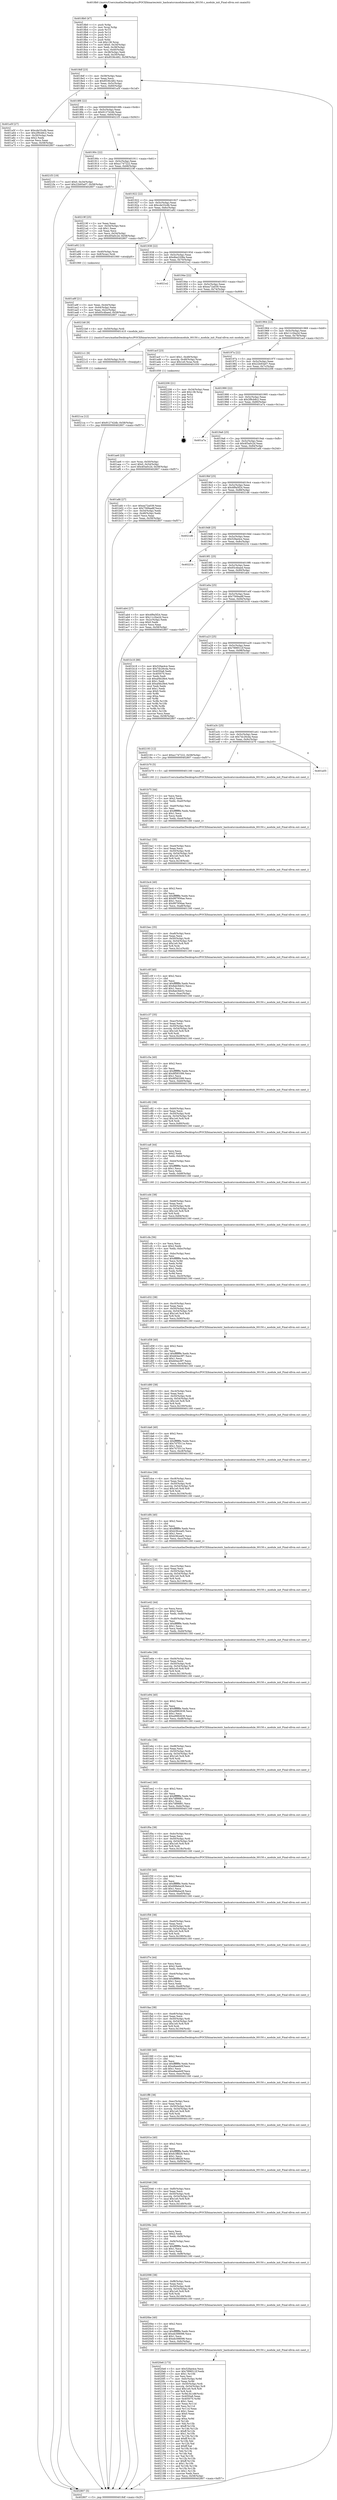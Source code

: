 digraph "0x4018b0" {
  label = "0x4018b0 (/mnt/c/Users/mathe/Desktop/tcc/POCII/binaries/extr_hashcatsrcmodulesmodule_00150.c_module_init_Final-ollvm.out::main(0))"
  labelloc = "t"
  node[shape=record]

  Entry [label="",width=0.3,height=0.3,shape=circle,fillcolor=black,style=filled]
  "0x4018df" [label="{
     0x4018df [23]\l
     | [instrs]\l
     &nbsp;&nbsp;0x4018df \<+3\>: mov -0x58(%rbp),%eax\l
     &nbsp;&nbsp;0x4018e2 \<+2\>: mov %eax,%ecx\l
     &nbsp;&nbsp;0x4018e4 \<+6\>: sub $0x8536c482,%ecx\l
     &nbsp;&nbsp;0x4018ea \<+3\>: mov %eax,-0x5c(%rbp)\l
     &nbsp;&nbsp;0x4018ed \<+3\>: mov %ecx,-0x60(%rbp)\l
     &nbsp;&nbsp;0x4018f0 \<+6\>: je 0000000000401a5f \<main+0x1af\>\l
  }"]
  "0x401a5f" [label="{
     0x401a5f [27]\l
     | [instrs]\l
     &nbsp;&nbsp;0x401a5f \<+5\>: mov $0xcde33cdb,%eax\l
     &nbsp;&nbsp;0x401a64 \<+5\>: mov $0x2f9cb8c2,%ecx\l
     &nbsp;&nbsp;0x401a69 \<+3\>: mov -0x30(%rbp),%edx\l
     &nbsp;&nbsp;0x401a6c \<+3\>: cmp $0x2,%edx\l
     &nbsp;&nbsp;0x401a6f \<+3\>: cmovne %ecx,%eax\l
     &nbsp;&nbsp;0x401a72 \<+3\>: mov %eax,-0x58(%rbp)\l
     &nbsp;&nbsp;0x401a75 \<+5\>: jmp 0000000000402807 \<main+0xf57\>\l
  }"]
  "0x4018f6" [label="{
     0x4018f6 [22]\l
     | [instrs]\l
     &nbsp;&nbsp;0x4018f6 \<+5\>: jmp 00000000004018fb \<main+0x4b\>\l
     &nbsp;&nbsp;0x4018fb \<+3\>: mov -0x5c(%rbp),%eax\l
     &nbsp;&nbsp;0x4018fe \<+5\>: sub $0x912742db,%eax\l
     &nbsp;&nbsp;0x401903 \<+3\>: mov %eax,-0x64(%rbp)\l
     &nbsp;&nbsp;0x401906 \<+6\>: je 00000000004021f3 \<main+0x943\>\l
  }"]
  "0x402807" [label="{
     0x402807 [5]\l
     | [instrs]\l
     &nbsp;&nbsp;0x402807 \<+5\>: jmp 00000000004018df \<main+0x2f\>\l
  }"]
  "0x4018b0" [label="{
     0x4018b0 [47]\l
     | [instrs]\l
     &nbsp;&nbsp;0x4018b0 \<+1\>: push %rbp\l
     &nbsp;&nbsp;0x4018b1 \<+3\>: mov %rsp,%rbp\l
     &nbsp;&nbsp;0x4018b4 \<+2\>: push %r15\l
     &nbsp;&nbsp;0x4018b6 \<+2\>: push %r14\l
     &nbsp;&nbsp;0x4018b8 \<+2\>: push %r13\l
     &nbsp;&nbsp;0x4018ba \<+2\>: push %r12\l
     &nbsp;&nbsp;0x4018bc \<+1\>: push %rbx\l
     &nbsp;&nbsp;0x4018bd \<+7\>: sub $0x138,%rsp\l
     &nbsp;&nbsp;0x4018c4 \<+7\>: movl $0x0,-0x34(%rbp)\l
     &nbsp;&nbsp;0x4018cb \<+3\>: mov %edi,-0x38(%rbp)\l
     &nbsp;&nbsp;0x4018ce \<+4\>: mov %rsi,-0x40(%rbp)\l
     &nbsp;&nbsp;0x4018d2 \<+3\>: mov -0x38(%rbp),%edi\l
     &nbsp;&nbsp;0x4018d5 \<+3\>: mov %edi,-0x30(%rbp)\l
     &nbsp;&nbsp;0x4018d8 \<+7\>: movl $0x8536c482,-0x58(%rbp)\l
  }"]
  Exit [label="",width=0.3,height=0.3,shape=circle,fillcolor=black,style=filled,peripheries=2]
  "0x4021f3" [label="{
     0x4021f3 [19]\l
     | [instrs]\l
     &nbsp;&nbsp;0x4021f3 \<+7\>: movl $0x0,-0x34(%rbp)\l
     &nbsp;&nbsp;0x4021fa \<+7\>: movl $0x22b93a07,-0x58(%rbp)\l
     &nbsp;&nbsp;0x402201 \<+5\>: jmp 0000000000402807 \<main+0xf57\>\l
  }"]
  "0x40190c" [label="{
     0x40190c [22]\l
     | [instrs]\l
     &nbsp;&nbsp;0x40190c \<+5\>: jmp 0000000000401911 \<main+0x61\>\l
     &nbsp;&nbsp;0x401911 \<+3\>: mov -0x5c(%rbp),%eax\l
     &nbsp;&nbsp;0x401914 \<+5\>: sub $0xa1747222,%eax\l
     &nbsp;&nbsp;0x401919 \<+3\>: mov %eax,-0x68(%rbp)\l
     &nbsp;&nbsp;0x40191c \<+6\>: je 000000000040219f \<main+0x8ef\>\l
  }"]
  "0x4021ca" [label="{
     0x4021ca [12]\l
     | [instrs]\l
     &nbsp;&nbsp;0x4021ca \<+7\>: movl $0x912742db,-0x58(%rbp)\l
     &nbsp;&nbsp;0x4021d1 \<+5\>: jmp 0000000000402807 \<main+0xf57\>\l
  }"]
  "0x40219f" [label="{
     0x40219f [25]\l
     | [instrs]\l
     &nbsp;&nbsp;0x40219f \<+2\>: xor %eax,%eax\l
     &nbsp;&nbsp;0x4021a1 \<+3\>: mov -0x54(%rbp),%ecx\l
     &nbsp;&nbsp;0x4021a4 \<+3\>: sub $0x1,%eax\l
     &nbsp;&nbsp;0x4021a7 \<+2\>: sub %eax,%ecx\l
     &nbsp;&nbsp;0x4021a9 \<+3\>: mov %ecx,-0x54(%rbp)\l
     &nbsp;&nbsp;0x4021ac \<+7\>: movl $0x4f3a0c2d,-0x58(%rbp)\l
     &nbsp;&nbsp;0x4021b3 \<+5\>: jmp 0000000000402807 \<main+0xf57\>\l
  }"]
  "0x401922" [label="{
     0x401922 [22]\l
     | [instrs]\l
     &nbsp;&nbsp;0x401922 \<+5\>: jmp 0000000000401927 \<main+0x77\>\l
     &nbsp;&nbsp;0x401927 \<+3\>: mov -0x5c(%rbp),%eax\l
     &nbsp;&nbsp;0x40192a \<+5\>: sub $0xcde33cdb,%eax\l
     &nbsp;&nbsp;0x40192f \<+3\>: mov %eax,-0x6c(%rbp)\l
     &nbsp;&nbsp;0x401932 \<+6\>: je 0000000000401a92 \<main+0x1e2\>\l
  }"]
  "0x4021c1" [label="{
     0x4021c1 [9]\l
     | [instrs]\l
     &nbsp;&nbsp;0x4021c1 \<+4\>: mov -0x50(%rbp),%rdi\l
     &nbsp;&nbsp;0x4021c5 \<+5\>: call 0000000000401030 \<free@plt\>\l
     | [calls]\l
     &nbsp;&nbsp;0x401030 \{1\} (unknown)\l
  }"]
  "0x401a92" [label="{
     0x401a92 [13]\l
     | [instrs]\l
     &nbsp;&nbsp;0x401a92 \<+4\>: mov -0x40(%rbp),%rax\l
     &nbsp;&nbsp;0x401a96 \<+4\>: mov 0x8(%rax),%rdi\l
     &nbsp;&nbsp;0x401a9a \<+5\>: call 0000000000401060 \<atoi@plt\>\l
     | [calls]\l
     &nbsp;&nbsp;0x401060 \{1\} (unknown)\l
  }"]
  "0x401938" [label="{
     0x401938 [22]\l
     | [instrs]\l
     &nbsp;&nbsp;0x401938 \<+5\>: jmp 000000000040193d \<main+0x8d\>\l
     &nbsp;&nbsp;0x40193d \<+3\>: mov -0x5c(%rbp),%eax\l
     &nbsp;&nbsp;0x401940 \<+5\>: sub $0xdba2208a,%eax\l
     &nbsp;&nbsp;0x401945 \<+3\>: mov %eax,-0x70(%rbp)\l
     &nbsp;&nbsp;0x401948 \<+6\>: je 00000000004021e2 \<main+0x932\>\l
  }"]
  "0x401a9f" [label="{
     0x401a9f [21]\l
     | [instrs]\l
     &nbsp;&nbsp;0x401a9f \<+3\>: mov %eax,-0x44(%rbp)\l
     &nbsp;&nbsp;0x401aa2 \<+3\>: mov -0x44(%rbp),%eax\l
     &nbsp;&nbsp;0x401aa5 \<+3\>: mov %eax,-0x2c(%rbp)\l
     &nbsp;&nbsp;0x401aa8 \<+7\>: movl $0x65c4baed,-0x58(%rbp)\l
     &nbsp;&nbsp;0x401aaf \<+5\>: jmp 0000000000402807 \<main+0xf57\>\l
  }"]
  "0x4020e6" [label="{
     0x4020e6 [173]\l
     | [instrs]\l
     &nbsp;&nbsp;0x4020e6 \<+5\>: mov $0x52fae4ce,%ecx\l
     &nbsp;&nbsp;0x4020eb \<+5\>: mov $0x7898512f,%edx\l
     &nbsp;&nbsp;0x4020f0 \<+3\>: mov $0x1,%r10b\l
     &nbsp;&nbsp;0x4020f3 \<+2\>: xor %esi,%esi\l
     &nbsp;&nbsp;0x4020f5 \<+7\>: mov -0xfc(%rbp),%r9d\l
     &nbsp;&nbsp;0x4020fc \<+4\>: imul %eax,%r9d\l
     &nbsp;&nbsp;0x402100 \<+4\>: mov -0x50(%rbp),%rdi\l
     &nbsp;&nbsp;0x402104 \<+4\>: movslq -0x54(%rbp),%r8\l
     &nbsp;&nbsp;0x402108 \<+7\>: imul $0x1e0,%r8,%r8\l
     &nbsp;&nbsp;0x40210f \<+3\>: add %r8,%rdi\l
     &nbsp;&nbsp;0x402112 \<+7\>: mov %r9d,0x1d8(%rdi)\l
     &nbsp;&nbsp;0x402119 \<+7\>: mov 0x4050a8,%eax\l
     &nbsp;&nbsp;0x402120 \<+8\>: mov 0x405070,%r9d\l
     &nbsp;&nbsp;0x402128 \<+3\>: sub $0x1,%esi\l
     &nbsp;&nbsp;0x40212b \<+3\>: mov %eax,%r11d\l
     &nbsp;&nbsp;0x40212e \<+3\>: add %esi,%r11d\l
     &nbsp;&nbsp;0x402131 \<+4\>: imul %r11d,%eax\l
     &nbsp;&nbsp;0x402135 \<+3\>: and $0x1,%eax\l
     &nbsp;&nbsp;0x402138 \<+3\>: cmp $0x0,%eax\l
     &nbsp;&nbsp;0x40213b \<+3\>: sete %bl\l
     &nbsp;&nbsp;0x40213e \<+4\>: cmp $0xa,%r9d\l
     &nbsp;&nbsp;0x402142 \<+4\>: setl %r14b\l
     &nbsp;&nbsp;0x402146 \<+3\>: mov %bl,%r15b\l
     &nbsp;&nbsp;0x402149 \<+4\>: xor $0xff,%r15b\l
     &nbsp;&nbsp;0x40214d \<+3\>: mov %r14b,%r12b\l
     &nbsp;&nbsp;0x402150 \<+4\>: xor $0xff,%r12b\l
     &nbsp;&nbsp;0x402154 \<+4\>: xor $0x1,%r10b\l
     &nbsp;&nbsp;0x402158 \<+3\>: mov %r15b,%r13b\l
     &nbsp;&nbsp;0x40215b \<+4\>: and $0xff,%r13b\l
     &nbsp;&nbsp;0x40215f \<+3\>: and %r10b,%bl\l
     &nbsp;&nbsp;0x402162 \<+3\>: mov %r12b,%al\l
     &nbsp;&nbsp;0x402165 \<+2\>: and $0xff,%al\l
     &nbsp;&nbsp;0x402167 \<+3\>: and %r10b,%r14b\l
     &nbsp;&nbsp;0x40216a \<+3\>: or %bl,%r13b\l
     &nbsp;&nbsp;0x40216d \<+3\>: or %r14b,%al\l
     &nbsp;&nbsp;0x402170 \<+3\>: xor %al,%r13b\l
     &nbsp;&nbsp;0x402173 \<+3\>: or %r12b,%r15b\l
     &nbsp;&nbsp;0x402176 \<+4\>: xor $0xff,%r15b\l
     &nbsp;&nbsp;0x40217a \<+4\>: or $0x1,%r10b\l
     &nbsp;&nbsp;0x40217e \<+3\>: and %r10b,%r15b\l
     &nbsp;&nbsp;0x402181 \<+3\>: or %r15b,%r13b\l
     &nbsp;&nbsp;0x402184 \<+4\>: test $0x1,%r13b\l
     &nbsp;&nbsp;0x402188 \<+3\>: cmovne %edx,%ecx\l
     &nbsp;&nbsp;0x40218b \<+3\>: mov %ecx,-0x58(%rbp)\l
     &nbsp;&nbsp;0x40218e \<+5\>: jmp 0000000000402807 \<main+0xf57\>\l
  }"]
  "0x4021e2" [label="{
     0x4021e2\l
  }", style=dashed]
  "0x40194e" [label="{
     0x40194e [22]\l
     | [instrs]\l
     &nbsp;&nbsp;0x40194e \<+5\>: jmp 0000000000401953 \<main+0xa3\>\l
     &nbsp;&nbsp;0x401953 \<+3\>: mov -0x5c(%rbp),%eax\l
     &nbsp;&nbsp;0x401956 \<+5\>: sub $0xea72a039,%eax\l
     &nbsp;&nbsp;0x40195b \<+3\>: mov %eax,-0x74(%rbp)\l
     &nbsp;&nbsp;0x40195e \<+6\>: je 00000000004021b8 \<main+0x908\>\l
  }"]
  "0x4020be" [label="{
     0x4020be [40]\l
     | [instrs]\l
     &nbsp;&nbsp;0x4020be \<+5\>: mov $0x2,%ecx\l
     &nbsp;&nbsp;0x4020c3 \<+1\>: cltd\l
     &nbsp;&nbsp;0x4020c4 \<+2\>: idiv %ecx\l
     &nbsp;&nbsp;0x4020c6 \<+6\>: imul $0xfffffffe,%edx,%ecx\l
     &nbsp;&nbsp;0x4020cc \<+6\>: add $0xeb398098,%ecx\l
     &nbsp;&nbsp;0x4020d2 \<+3\>: add $0x1,%ecx\l
     &nbsp;&nbsp;0x4020d5 \<+6\>: sub $0xeb398098,%ecx\l
     &nbsp;&nbsp;0x4020db \<+6\>: mov %ecx,-0xfc(%rbp)\l
     &nbsp;&nbsp;0x4020e1 \<+5\>: call 0000000000401160 \<next_i\>\l
     | [calls]\l
     &nbsp;&nbsp;0x401160 \{1\} (/mnt/c/Users/mathe/Desktop/tcc/POCII/binaries/extr_hashcatsrcmodulesmodule_00150.c_module_init_Final-ollvm.out::next_i)\l
  }"]
  "0x4021b8" [label="{
     0x4021b8 [9]\l
     | [instrs]\l
     &nbsp;&nbsp;0x4021b8 \<+4\>: mov -0x50(%rbp),%rdi\l
     &nbsp;&nbsp;0x4021bc \<+5\>: call 0000000000401410 \<module_init\>\l
     | [calls]\l
     &nbsp;&nbsp;0x401410 \{1\} (/mnt/c/Users/mathe/Desktop/tcc/POCII/binaries/extr_hashcatsrcmodulesmodule_00150.c_module_init_Final-ollvm.out::module_init)\l
  }"]
  "0x401964" [label="{
     0x401964 [22]\l
     | [instrs]\l
     &nbsp;&nbsp;0x401964 \<+5\>: jmp 0000000000401969 \<main+0xb9\>\l
     &nbsp;&nbsp;0x401969 \<+3\>: mov -0x5c(%rbp),%eax\l
     &nbsp;&nbsp;0x40196c \<+5\>: sub $0x11c2ba2d,%eax\l
     &nbsp;&nbsp;0x401971 \<+3\>: mov %eax,-0x78(%rbp)\l
     &nbsp;&nbsp;0x401974 \<+6\>: je 0000000000401acf \<main+0x21f\>\l
  }"]
  "0x402098" [label="{
     0x402098 [38]\l
     | [instrs]\l
     &nbsp;&nbsp;0x402098 \<+6\>: mov -0xf8(%rbp),%ecx\l
     &nbsp;&nbsp;0x40209e \<+3\>: imul %eax,%ecx\l
     &nbsp;&nbsp;0x4020a1 \<+4\>: mov -0x50(%rbp),%rdi\l
     &nbsp;&nbsp;0x4020a5 \<+4\>: movslq -0x54(%rbp),%r8\l
     &nbsp;&nbsp;0x4020a9 \<+7\>: imul $0x1e0,%r8,%r8\l
     &nbsp;&nbsp;0x4020b0 \<+3\>: add %r8,%rdi\l
     &nbsp;&nbsp;0x4020b3 \<+6\>: mov %ecx,0x1d4(%rdi)\l
     &nbsp;&nbsp;0x4020b9 \<+5\>: call 0000000000401160 \<next_i\>\l
     | [calls]\l
     &nbsp;&nbsp;0x401160 \{1\} (/mnt/c/Users/mathe/Desktop/tcc/POCII/binaries/extr_hashcatsrcmodulesmodule_00150.c_module_init_Final-ollvm.out::next_i)\l
  }"]
  "0x401acf" [label="{
     0x401acf [23]\l
     | [instrs]\l
     &nbsp;&nbsp;0x401acf \<+7\>: movl $0x1,-0x48(%rbp)\l
     &nbsp;&nbsp;0x401ad6 \<+4\>: movslq -0x48(%rbp),%rax\l
     &nbsp;&nbsp;0x401ada \<+7\>: imul $0x1e0,%rax,%rdi\l
     &nbsp;&nbsp;0x401ae1 \<+5\>: call 0000000000401050 \<malloc@plt\>\l
     | [calls]\l
     &nbsp;&nbsp;0x401050 \{1\} (unknown)\l
  }"]
  "0x40197a" [label="{
     0x40197a [22]\l
     | [instrs]\l
     &nbsp;&nbsp;0x40197a \<+5\>: jmp 000000000040197f \<main+0xcf\>\l
     &nbsp;&nbsp;0x40197f \<+3\>: mov -0x5c(%rbp),%eax\l
     &nbsp;&nbsp;0x401982 \<+5\>: sub $0x22b93a07,%eax\l
     &nbsp;&nbsp;0x401987 \<+3\>: mov %eax,-0x7c(%rbp)\l
     &nbsp;&nbsp;0x40198a \<+6\>: je 0000000000402206 \<main+0x956\>\l
  }"]
  "0x40206c" [label="{
     0x40206c [44]\l
     | [instrs]\l
     &nbsp;&nbsp;0x40206c \<+2\>: xor %ecx,%ecx\l
     &nbsp;&nbsp;0x40206e \<+5\>: mov $0x2,%edx\l
     &nbsp;&nbsp;0x402073 \<+6\>: mov %edx,-0xf4(%rbp)\l
     &nbsp;&nbsp;0x402079 \<+1\>: cltd\l
     &nbsp;&nbsp;0x40207a \<+6\>: mov -0xf4(%rbp),%esi\l
     &nbsp;&nbsp;0x402080 \<+2\>: idiv %esi\l
     &nbsp;&nbsp;0x402082 \<+6\>: imul $0xfffffffe,%edx,%edx\l
     &nbsp;&nbsp;0x402088 \<+3\>: sub $0x1,%ecx\l
     &nbsp;&nbsp;0x40208b \<+2\>: sub %ecx,%edx\l
     &nbsp;&nbsp;0x40208d \<+6\>: mov %edx,-0xf8(%rbp)\l
     &nbsp;&nbsp;0x402093 \<+5\>: call 0000000000401160 \<next_i\>\l
     | [calls]\l
     &nbsp;&nbsp;0x401160 \{1\} (/mnt/c/Users/mathe/Desktop/tcc/POCII/binaries/extr_hashcatsrcmodulesmodule_00150.c_module_init_Final-ollvm.out::next_i)\l
  }"]
  "0x402206" [label="{
     0x402206 [21]\l
     | [instrs]\l
     &nbsp;&nbsp;0x402206 \<+3\>: mov -0x34(%rbp),%eax\l
     &nbsp;&nbsp;0x402209 \<+7\>: add $0x138,%rsp\l
     &nbsp;&nbsp;0x402210 \<+1\>: pop %rbx\l
     &nbsp;&nbsp;0x402211 \<+2\>: pop %r12\l
     &nbsp;&nbsp;0x402213 \<+2\>: pop %r13\l
     &nbsp;&nbsp;0x402215 \<+2\>: pop %r14\l
     &nbsp;&nbsp;0x402217 \<+2\>: pop %r15\l
     &nbsp;&nbsp;0x402219 \<+1\>: pop %rbp\l
     &nbsp;&nbsp;0x40221a \<+1\>: ret\l
  }"]
  "0x401990" [label="{
     0x401990 [22]\l
     | [instrs]\l
     &nbsp;&nbsp;0x401990 \<+5\>: jmp 0000000000401995 \<main+0xe5\>\l
     &nbsp;&nbsp;0x401995 \<+3\>: mov -0x5c(%rbp),%eax\l
     &nbsp;&nbsp;0x401998 \<+5\>: sub $0x2f9cb8c2,%eax\l
     &nbsp;&nbsp;0x40199d \<+3\>: mov %eax,-0x80(%rbp)\l
     &nbsp;&nbsp;0x4019a0 \<+6\>: je 0000000000401a7a \<main+0x1ca\>\l
  }"]
  "0x402046" [label="{
     0x402046 [38]\l
     | [instrs]\l
     &nbsp;&nbsp;0x402046 \<+6\>: mov -0xf0(%rbp),%ecx\l
     &nbsp;&nbsp;0x40204c \<+3\>: imul %eax,%ecx\l
     &nbsp;&nbsp;0x40204f \<+4\>: mov -0x50(%rbp),%rdi\l
     &nbsp;&nbsp;0x402053 \<+4\>: movslq -0x54(%rbp),%r8\l
     &nbsp;&nbsp;0x402057 \<+7\>: imul $0x1e0,%r8,%r8\l
     &nbsp;&nbsp;0x40205e \<+3\>: add %r8,%rdi\l
     &nbsp;&nbsp;0x402061 \<+6\>: mov %ecx,0x1d0(%rdi)\l
     &nbsp;&nbsp;0x402067 \<+5\>: call 0000000000401160 \<next_i\>\l
     | [calls]\l
     &nbsp;&nbsp;0x401160 \{1\} (/mnt/c/Users/mathe/Desktop/tcc/POCII/binaries/extr_hashcatsrcmodulesmodule_00150.c_module_init_Final-ollvm.out::next_i)\l
  }"]
  "0x401a7a" [label="{
     0x401a7a\l
  }", style=dashed]
  "0x4019a6" [label="{
     0x4019a6 [25]\l
     | [instrs]\l
     &nbsp;&nbsp;0x4019a6 \<+5\>: jmp 00000000004019ab \<main+0xfb\>\l
     &nbsp;&nbsp;0x4019ab \<+3\>: mov -0x5c(%rbp),%eax\l
     &nbsp;&nbsp;0x4019ae \<+5\>: sub $0x4f3a0c2d,%eax\l
     &nbsp;&nbsp;0x4019b3 \<+6\>: mov %eax,-0x84(%rbp)\l
     &nbsp;&nbsp;0x4019b9 \<+6\>: je 0000000000401afd \<main+0x24d\>\l
  }"]
  "0x40201e" [label="{
     0x40201e [40]\l
     | [instrs]\l
     &nbsp;&nbsp;0x40201e \<+5\>: mov $0x2,%ecx\l
     &nbsp;&nbsp;0x402023 \<+1\>: cltd\l
     &nbsp;&nbsp;0x402024 \<+2\>: idiv %ecx\l
     &nbsp;&nbsp;0x402026 \<+6\>: imul $0xfffffffe,%edx,%ecx\l
     &nbsp;&nbsp;0x40202c \<+6\>: add $0xfc3ffd28,%ecx\l
     &nbsp;&nbsp;0x402032 \<+3\>: add $0x1,%ecx\l
     &nbsp;&nbsp;0x402035 \<+6\>: sub $0xfc3ffd28,%ecx\l
     &nbsp;&nbsp;0x40203b \<+6\>: mov %ecx,-0xf0(%rbp)\l
     &nbsp;&nbsp;0x402041 \<+5\>: call 0000000000401160 \<next_i\>\l
     | [calls]\l
     &nbsp;&nbsp;0x401160 \{1\} (/mnt/c/Users/mathe/Desktop/tcc/POCII/binaries/extr_hashcatsrcmodulesmodule_00150.c_module_init_Final-ollvm.out::next_i)\l
  }"]
  "0x401afd" [label="{
     0x401afd [27]\l
     | [instrs]\l
     &nbsp;&nbsp;0x401afd \<+5\>: mov $0xea72a039,%eax\l
     &nbsp;&nbsp;0x401b02 \<+5\>: mov $0x7569aa8f,%ecx\l
     &nbsp;&nbsp;0x401b07 \<+3\>: mov -0x54(%rbp),%edx\l
     &nbsp;&nbsp;0x401b0a \<+3\>: cmp -0x48(%rbp),%edx\l
     &nbsp;&nbsp;0x401b0d \<+3\>: cmovl %ecx,%eax\l
     &nbsp;&nbsp;0x401b10 \<+3\>: mov %eax,-0x58(%rbp)\l
     &nbsp;&nbsp;0x401b13 \<+5\>: jmp 0000000000402807 \<main+0xf57\>\l
  }"]
  "0x4019bf" [label="{
     0x4019bf [25]\l
     | [instrs]\l
     &nbsp;&nbsp;0x4019bf \<+5\>: jmp 00000000004019c4 \<main+0x114\>\l
     &nbsp;&nbsp;0x4019c4 \<+3\>: mov -0x5c(%rbp),%eax\l
     &nbsp;&nbsp;0x4019c7 \<+5\>: sub $0x4f9a5f24,%eax\l
     &nbsp;&nbsp;0x4019cc \<+6\>: mov %eax,-0x88(%rbp)\l
     &nbsp;&nbsp;0x4019d2 \<+6\>: je 00000000004021d6 \<main+0x926\>\l
  }"]
  "0x401ff8" [label="{
     0x401ff8 [38]\l
     | [instrs]\l
     &nbsp;&nbsp;0x401ff8 \<+6\>: mov -0xec(%rbp),%ecx\l
     &nbsp;&nbsp;0x401ffe \<+3\>: imul %eax,%ecx\l
     &nbsp;&nbsp;0x402001 \<+4\>: mov -0x50(%rbp),%rdi\l
     &nbsp;&nbsp;0x402005 \<+4\>: movslq -0x54(%rbp),%r8\l
     &nbsp;&nbsp;0x402009 \<+7\>: imul $0x1e0,%r8,%r8\l
     &nbsp;&nbsp;0x402010 \<+3\>: add %r8,%rdi\l
     &nbsp;&nbsp;0x402013 \<+6\>: mov %ecx,0x198(%rdi)\l
     &nbsp;&nbsp;0x402019 \<+5\>: call 0000000000401160 \<next_i\>\l
     | [calls]\l
     &nbsp;&nbsp;0x401160 \{1\} (/mnt/c/Users/mathe/Desktop/tcc/POCII/binaries/extr_hashcatsrcmodulesmodule_00150.c_module_init_Final-ollvm.out::next_i)\l
  }"]
  "0x4021d6" [label="{
     0x4021d6\l
  }", style=dashed]
  "0x4019d8" [label="{
     0x4019d8 [25]\l
     | [instrs]\l
     &nbsp;&nbsp;0x4019d8 \<+5\>: jmp 00000000004019dd \<main+0x12d\>\l
     &nbsp;&nbsp;0x4019dd \<+3\>: mov -0x5c(%rbp),%eax\l
     &nbsp;&nbsp;0x4019e0 \<+5\>: sub $0x52fae4ce,%eax\l
     &nbsp;&nbsp;0x4019e5 \<+6\>: mov %eax,-0x8c(%rbp)\l
     &nbsp;&nbsp;0x4019eb \<+6\>: je 000000000040221b \<main+0x96b\>\l
  }"]
  "0x401fd0" [label="{
     0x401fd0 [40]\l
     | [instrs]\l
     &nbsp;&nbsp;0x401fd0 \<+5\>: mov $0x2,%ecx\l
     &nbsp;&nbsp;0x401fd5 \<+1\>: cltd\l
     &nbsp;&nbsp;0x401fd6 \<+2\>: idiv %ecx\l
     &nbsp;&nbsp;0x401fd8 \<+6\>: imul $0xfffffffe,%edx,%ecx\l
     &nbsp;&nbsp;0x401fde \<+6\>: sub $0xe8aeeb0f,%ecx\l
     &nbsp;&nbsp;0x401fe4 \<+3\>: add $0x1,%ecx\l
     &nbsp;&nbsp;0x401fe7 \<+6\>: add $0xe8aeeb0f,%ecx\l
     &nbsp;&nbsp;0x401fed \<+6\>: mov %ecx,-0xec(%rbp)\l
     &nbsp;&nbsp;0x401ff3 \<+5\>: call 0000000000401160 \<next_i\>\l
     | [calls]\l
     &nbsp;&nbsp;0x401160 \{1\} (/mnt/c/Users/mathe/Desktop/tcc/POCII/binaries/extr_hashcatsrcmodulesmodule_00150.c_module_init_Final-ollvm.out::next_i)\l
  }"]
  "0x40221b" [label="{
     0x40221b\l
  }", style=dashed]
  "0x4019f1" [label="{
     0x4019f1 [25]\l
     | [instrs]\l
     &nbsp;&nbsp;0x4019f1 \<+5\>: jmp 00000000004019f6 \<main+0x146\>\l
     &nbsp;&nbsp;0x4019f6 \<+3\>: mov -0x5c(%rbp),%eax\l
     &nbsp;&nbsp;0x4019f9 \<+5\>: sub $0x65c4baed,%eax\l
     &nbsp;&nbsp;0x4019fe \<+6\>: mov %eax,-0x90(%rbp)\l
     &nbsp;&nbsp;0x401a04 \<+6\>: je 0000000000401ab4 \<main+0x204\>\l
  }"]
  "0x401faa" [label="{
     0x401faa [38]\l
     | [instrs]\l
     &nbsp;&nbsp;0x401faa \<+6\>: mov -0xe8(%rbp),%ecx\l
     &nbsp;&nbsp;0x401fb0 \<+3\>: imul %eax,%ecx\l
     &nbsp;&nbsp;0x401fb3 \<+4\>: mov -0x50(%rbp),%rdi\l
     &nbsp;&nbsp;0x401fb7 \<+4\>: movslq -0x54(%rbp),%r8\l
     &nbsp;&nbsp;0x401fbb \<+7\>: imul $0x1e0,%r8,%r8\l
     &nbsp;&nbsp;0x401fc2 \<+3\>: add %r8,%rdi\l
     &nbsp;&nbsp;0x401fc5 \<+6\>: mov %ecx,0x194(%rdi)\l
     &nbsp;&nbsp;0x401fcb \<+5\>: call 0000000000401160 \<next_i\>\l
     | [calls]\l
     &nbsp;&nbsp;0x401160 \{1\} (/mnt/c/Users/mathe/Desktop/tcc/POCII/binaries/extr_hashcatsrcmodulesmodule_00150.c_module_init_Final-ollvm.out::next_i)\l
  }"]
  "0x401ab4" [label="{
     0x401ab4 [27]\l
     | [instrs]\l
     &nbsp;&nbsp;0x401ab4 \<+5\>: mov $0x4f9a5f24,%eax\l
     &nbsp;&nbsp;0x401ab9 \<+5\>: mov $0x11c2ba2d,%ecx\l
     &nbsp;&nbsp;0x401abe \<+3\>: mov -0x2c(%rbp),%edx\l
     &nbsp;&nbsp;0x401ac1 \<+3\>: cmp $0x0,%edx\l
     &nbsp;&nbsp;0x401ac4 \<+3\>: cmove %ecx,%eax\l
     &nbsp;&nbsp;0x401ac7 \<+3\>: mov %eax,-0x58(%rbp)\l
     &nbsp;&nbsp;0x401aca \<+5\>: jmp 0000000000402807 \<main+0xf57\>\l
  }"]
  "0x401a0a" [label="{
     0x401a0a [25]\l
     | [instrs]\l
     &nbsp;&nbsp;0x401a0a \<+5\>: jmp 0000000000401a0f \<main+0x15f\>\l
     &nbsp;&nbsp;0x401a0f \<+3\>: mov -0x5c(%rbp),%eax\l
     &nbsp;&nbsp;0x401a12 \<+5\>: sub $0x7569aa8f,%eax\l
     &nbsp;&nbsp;0x401a17 \<+6\>: mov %eax,-0x94(%rbp)\l
     &nbsp;&nbsp;0x401a1d \<+6\>: je 0000000000401b18 \<main+0x268\>\l
  }"]
  "0x401ae6" [label="{
     0x401ae6 [23]\l
     | [instrs]\l
     &nbsp;&nbsp;0x401ae6 \<+4\>: mov %rax,-0x50(%rbp)\l
     &nbsp;&nbsp;0x401aea \<+7\>: movl $0x0,-0x54(%rbp)\l
     &nbsp;&nbsp;0x401af1 \<+7\>: movl $0x4f3a0c2d,-0x58(%rbp)\l
     &nbsp;&nbsp;0x401af8 \<+5\>: jmp 0000000000402807 \<main+0xf57\>\l
  }"]
  "0x401f7e" [label="{
     0x401f7e [44]\l
     | [instrs]\l
     &nbsp;&nbsp;0x401f7e \<+2\>: xor %ecx,%ecx\l
     &nbsp;&nbsp;0x401f80 \<+5\>: mov $0x2,%edx\l
     &nbsp;&nbsp;0x401f85 \<+6\>: mov %edx,-0xe4(%rbp)\l
     &nbsp;&nbsp;0x401f8b \<+1\>: cltd\l
     &nbsp;&nbsp;0x401f8c \<+6\>: mov -0xe4(%rbp),%esi\l
     &nbsp;&nbsp;0x401f92 \<+2\>: idiv %esi\l
     &nbsp;&nbsp;0x401f94 \<+6\>: imul $0xfffffffe,%edx,%edx\l
     &nbsp;&nbsp;0x401f9a \<+3\>: sub $0x1,%ecx\l
     &nbsp;&nbsp;0x401f9d \<+2\>: sub %ecx,%edx\l
     &nbsp;&nbsp;0x401f9f \<+6\>: mov %edx,-0xe8(%rbp)\l
     &nbsp;&nbsp;0x401fa5 \<+5\>: call 0000000000401160 \<next_i\>\l
     | [calls]\l
     &nbsp;&nbsp;0x401160 \{1\} (/mnt/c/Users/mathe/Desktop/tcc/POCII/binaries/extr_hashcatsrcmodulesmodule_00150.c_module_init_Final-ollvm.out::next_i)\l
  }"]
  "0x401b18" [label="{
     0x401b18 [88]\l
     | [instrs]\l
     &nbsp;&nbsp;0x401b18 \<+5\>: mov $0x52fae4ce,%eax\l
     &nbsp;&nbsp;0x401b1d \<+5\>: mov $0x7dc26cda,%ecx\l
     &nbsp;&nbsp;0x401b22 \<+7\>: mov 0x4050a8,%edx\l
     &nbsp;&nbsp;0x401b29 \<+7\>: mov 0x405070,%esi\l
     &nbsp;&nbsp;0x401b30 \<+2\>: mov %edx,%edi\l
     &nbsp;&nbsp;0x401b32 \<+6\>: sub $0xaf4b28e4,%edi\l
     &nbsp;&nbsp;0x401b38 \<+3\>: sub $0x1,%edi\l
     &nbsp;&nbsp;0x401b3b \<+6\>: add $0xaf4b28e4,%edi\l
     &nbsp;&nbsp;0x401b41 \<+3\>: imul %edi,%edx\l
     &nbsp;&nbsp;0x401b44 \<+3\>: and $0x1,%edx\l
     &nbsp;&nbsp;0x401b47 \<+3\>: cmp $0x0,%edx\l
     &nbsp;&nbsp;0x401b4a \<+4\>: sete %r8b\l
     &nbsp;&nbsp;0x401b4e \<+3\>: cmp $0xa,%esi\l
     &nbsp;&nbsp;0x401b51 \<+4\>: setl %r9b\l
     &nbsp;&nbsp;0x401b55 \<+3\>: mov %r8b,%r10b\l
     &nbsp;&nbsp;0x401b58 \<+3\>: and %r9b,%r10b\l
     &nbsp;&nbsp;0x401b5b \<+3\>: xor %r9b,%r8b\l
     &nbsp;&nbsp;0x401b5e \<+3\>: or %r8b,%r10b\l
     &nbsp;&nbsp;0x401b61 \<+4\>: test $0x1,%r10b\l
     &nbsp;&nbsp;0x401b65 \<+3\>: cmovne %ecx,%eax\l
     &nbsp;&nbsp;0x401b68 \<+3\>: mov %eax,-0x58(%rbp)\l
     &nbsp;&nbsp;0x401b6b \<+5\>: jmp 0000000000402807 \<main+0xf57\>\l
  }"]
  "0x401a23" [label="{
     0x401a23 [25]\l
     | [instrs]\l
     &nbsp;&nbsp;0x401a23 \<+5\>: jmp 0000000000401a28 \<main+0x178\>\l
     &nbsp;&nbsp;0x401a28 \<+3\>: mov -0x5c(%rbp),%eax\l
     &nbsp;&nbsp;0x401a2b \<+5\>: sub $0x7898512f,%eax\l
     &nbsp;&nbsp;0x401a30 \<+6\>: mov %eax,-0x98(%rbp)\l
     &nbsp;&nbsp;0x401a36 \<+6\>: je 0000000000402193 \<main+0x8e3\>\l
  }"]
  "0x401f58" [label="{
     0x401f58 [38]\l
     | [instrs]\l
     &nbsp;&nbsp;0x401f58 \<+6\>: mov -0xe0(%rbp),%ecx\l
     &nbsp;&nbsp;0x401f5e \<+3\>: imul %eax,%ecx\l
     &nbsp;&nbsp;0x401f61 \<+4\>: mov -0x50(%rbp),%rdi\l
     &nbsp;&nbsp;0x401f65 \<+4\>: movslq -0x54(%rbp),%r8\l
     &nbsp;&nbsp;0x401f69 \<+7\>: imul $0x1e0,%r8,%r8\l
     &nbsp;&nbsp;0x401f70 \<+3\>: add %r8,%rdi\l
     &nbsp;&nbsp;0x401f73 \<+6\>: mov %ecx,0x190(%rdi)\l
     &nbsp;&nbsp;0x401f79 \<+5\>: call 0000000000401160 \<next_i\>\l
     | [calls]\l
     &nbsp;&nbsp;0x401160 \{1\} (/mnt/c/Users/mathe/Desktop/tcc/POCII/binaries/extr_hashcatsrcmodulesmodule_00150.c_module_init_Final-ollvm.out::next_i)\l
  }"]
  "0x402193" [label="{
     0x402193 [12]\l
     | [instrs]\l
     &nbsp;&nbsp;0x402193 \<+7\>: movl $0xa1747222,-0x58(%rbp)\l
     &nbsp;&nbsp;0x40219a \<+5\>: jmp 0000000000402807 \<main+0xf57\>\l
  }"]
  "0x401a3c" [label="{
     0x401a3c [25]\l
     | [instrs]\l
     &nbsp;&nbsp;0x401a3c \<+5\>: jmp 0000000000401a41 \<main+0x191\>\l
     &nbsp;&nbsp;0x401a41 \<+3\>: mov -0x5c(%rbp),%eax\l
     &nbsp;&nbsp;0x401a44 \<+5\>: sub $0x7dc26cda,%eax\l
     &nbsp;&nbsp;0x401a49 \<+6\>: mov %eax,-0x9c(%rbp)\l
     &nbsp;&nbsp;0x401a4f \<+6\>: je 0000000000401b70 \<main+0x2c0\>\l
  }"]
  "0x401f30" [label="{
     0x401f30 [40]\l
     | [instrs]\l
     &nbsp;&nbsp;0x401f30 \<+5\>: mov $0x2,%ecx\l
     &nbsp;&nbsp;0x401f35 \<+1\>: cltd\l
     &nbsp;&nbsp;0x401f36 \<+2\>: idiv %ecx\l
     &nbsp;&nbsp;0x401f38 \<+6\>: imul $0xfffffffe,%edx,%ecx\l
     &nbsp;&nbsp;0x401f3e \<+6\>: add $0x698eba28,%ecx\l
     &nbsp;&nbsp;0x401f44 \<+3\>: add $0x1,%ecx\l
     &nbsp;&nbsp;0x401f47 \<+6\>: sub $0x698eba28,%ecx\l
     &nbsp;&nbsp;0x401f4d \<+6\>: mov %ecx,-0xe0(%rbp)\l
     &nbsp;&nbsp;0x401f53 \<+5\>: call 0000000000401160 \<next_i\>\l
     | [calls]\l
     &nbsp;&nbsp;0x401160 \{1\} (/mnt/c/Users/mathe/Desktop/tcc/POCII/binaries/extr_hashcatsrcmodulesmodule_00150.c_module_init_Final-ollvm.out::next_i)\l
  }"]
  "0x401b70" [label="{
     0x401b70 [5]\l
     | [instrs]\l
     &nbsp;&nbsp;0x401b70 \<+5\>: call 0000000000401160 \<next_i\>\l
     | [calls]\l
     &nbsp;&nbsp;0x401160 \{1\} (/mnt/c/Users/mathe/Desktop/tcc/POCII/binaries/extr_hashcatsrcmodulesmodule_00150.c_module_init_Final-ollvm.out::next_i)\l
  }"]
  "0x401a55" [label="{
     0x401a55\l
  }", style=dashed]
  "0x401b75" [label="{
     0x401b75 [44]\l
     | [instrs]\l
     &nbsp;&nbsp;0x401b75 \<+2\>: xor %ecx,%ecx\l
     &nbsp;&nbsp;0x401b77 \<+5\>: mov $0x2,%edx\l
     &nbsp;&nbsp;0x401b7c \<+6\>: mov %edx,-0xa0(%rbp)\l
     &nbsp;&nbsp;0x401b82 \<+1\>: cltd\l
     &nbsp;&nbsp;0x401b83 \<+6\>: mov -0xa0(%rbp),%esi\l
     &nbsp;&nbsp;0x401b89 \<+2\>: idiv %esi\l
     &nbsp;&nbsp;0x401b8b \<+6\>: imul $0xfffffffe,%edx,%edx\l
     &nbsp;&nbsp;0x401b91 \<+3\>: sub $0x1,%ecx\l
     &nbsp;&nbsp;0x401b94 \<+2\>: sub %ecx,%edx\l
     &nbsp;&nbsp;0x401b96 \<+6\>: mov %edx,-0xa4(%rbp)\l
     &nbsp;&nbsp;0x401b9c \<+5\>: call 0000000000401160 \<next_i\>\l
     | [calls]\l
     &nbsp;&nbsp;0x401160 \{1\} (/mnt/c/Users/mathe/Desktop/tcc/POCII/binaries/extr_hashcatsrcmodulesmodule_00150.c_module_init_Final-ollvm.out::next_i)\l
  }"]
  "0x401ba1" [label="{
     0x401ba1 [35]\l
     | [instrs]\l
     &nbsp;&nbsp;0x401ba1 \<+6\>: mov -0xa4(%rbp),%ecx\l
     &nbsp;&nbsp;0x401ba7 \<+3\>: imul %eax,%ecx\l
     &nbsp;&nbsp;0x401baa \<+4\>: mov -0x50(%rbp),%rdi\l
     &nbsp;&nbsp;0x401bae \<+4\>: movslq -0x54(%rbp),%r8\l
     &nbsp;&nbsp;0x401bb2 \<+7\>: imul $0x1e0,%r8,%r8\l
     &nbsp;&nbsp;0x401bb9 \<+3\>: add %r8,%rdi\l
     &nbsp;&nbsp;0x401bbc \<+3\>: mov %ecx,0x18(%rdi)\l
     &nbsp;&nbsp;0x401bbf \<+5\>: call 0000000000401160 \<next_i\>\l
     | [calls]\l
     &nbsp;&nbsp;0x401160 \{1\} (/mnt/c/Users/mathe/Desktop/tcc/POCII/binaries/extr_hashcatsrcmodulesmodule_00150.c_module_init_Final-ollvm.out::next_i)\l
  }"]
  "0x401bc4" [label="{
     0x401bc4 [40]\l
     | [instrs]\l
     &nbsp;&nbsp;0x401bc4 \<+5\>: mov $0x2,%ecx\l
     &nbsp;&nbsp;0x401bc9 \<+1\>: cltd\l
     &nbsp;&nbsp;0x401bca \<+2\>: idiv %ecx\l
     &nbsp;&nbsp;0x401bcc \<+6\>: imul $0xfffffffe,%edx,%ecx\l
     &nbsp;&nbsp;0x401bd2 \<+6\>: add $0x997956ae,%ecx\l
     &nbsp;&nbsp;0x401bd8 \<+3\>: add $0x1,%ecx\l
     &nbsp;&nbsp;0x401bdb \<+6\>: sub $0x997956ae,%ecx\l
     &nbsp;&nbsp;0x401be1 \<+6\>: mov %ecx,-0xa8(%rbp)\l
     &nbsp;&nbsp;0x401be7 \<+5\>: call 0000000000401160 \<next_i\>\l
     | [calls]\l
     &nbsp;&nbsp;0x401160 \{1\} (/mnt/c/Users/mathe/Desktop/tcc/POCII/binaries/extr_hashcatsrcmodulesmodule_00150.c_module_init_Final-ollvm.out::next_i)\l
  }"]
  "0x401bec" [label="{
     0x401bec [35]\l
     | [instrs]\l
     &nbsp;&nbsp;0x401bec \<+6\>: mov -0xa8(%rbp),%ecx\l
     &nbsp;&nbsp;0x401bf2 \<+3\>: imul %eax,%ecx\l
     &nbsp;&nbsp;0x401bf5 \<+4\>: mov -0x50(%rbp),%rdi\l
     &nbsp;&nbsp;0x401bf9 \<+4\>: movslq -0x54(%rbp),%r8\l
     &nbsp;&nbsp;0x401bfd \<+7\>: imul $0x1e0,%r8,%r8\l
     &nbsp;&nbsp;0x401c04 \<+3\>: add %r8,%rdi\l
     &nbsp;&nbsp;0x401c07 \<+3\>: mov %ecx,0x1c(%rdi)\l
     &nbsp;&nbsp;0x401c0a \<+5\>: call 0000000000401160 \<next_i\>\l
     | [calls]\l
     &nbsp;&nbsp;0x401160 \{1\} (/mnt/c/Users/mathe/Desktop/tcc/POCII/binaries/extr_hashcatsrcmodulesmodule_00150.c_module_init_Final-ollvm.out::next_i)\l
  }"]
  "0x401c0f" [label="{
     0x401c0f [40]\l
     | [instrs]\l
     &nbsp;&nbsp;0x401c0f \<+5\>: mov $0x2,%ecx\l
     &nbsp;&nbsp;0x401c14 \<+1\>: cltd\l
     &nbsp;&nbsp;0x401c15 \<+2\>: idiv %ecx\l
     &nbsp;&nbsp;0x401c17 \<+6\>: imul $0xfffffffe,%edx,%ecx\l
     &nbsp;&nbsp;0x401c1d \<+6\>: add $0x8ab3bb52,%ecx\l
     &nbsp;&nbsp;0x401c23 \<+3\>: add $0x1,%ecx\l
     &nbsp;&nbsp;0x401c26 \<+6\>: sub $0x8ab3bb52,%ecx\l
     &nbsp;&nbsp;0x401c2c \<+6\>: mov %ecx,-0xac(%rbp)\l
     &nbsp;&nbsp;0x401c32 \<+5\>: call 0000000000401160 \<next_i\>\l
     | [calls]\l
     &nbsp;&nbsp;0x401160 \{1\} (/mnt/c/Users/mathe/Desktop/tcc/POCII/binaries/extr_hashcatsrcmodulesmodule_00150.c_module_init_Final-ollvm.out::next_i)\l
  }"]
  "0x401c37" [label="{
     0x401c37 [35]\l
     | [instrs]\l
     &nbsp;&nbsp;0x401c37 \<+6\>: mov -0xac(%rbp),%ecx\l
     &nbsp;&nbsp;0x401c3d \<+3\>: imul %eax,%ecx\l
     &nbsp;&nbsp;0x401c40 \<+4\>: mov -0x50(%rbp),%rdi\l
     &nbsp;&nbsp;0x401c44 \<+4\>: movslq -0x54(%rbp),%r8\l
     &nbsp;&nbsp;0x401c48 \<+7\>: imul $0x1e0,%r8,%r8\l
     &nbsp;&nbsp;0x401c4f \<+3\>: add %r8,%rdi\l
     &nbsp;&nbsp;0x401c52 \<+3\>: mov %ecx,0x28(%rdi)\l
     &nbsp;&nbsp;0x401c55 \<+5\>: call 0000000000401160 \<next_i\>\l
     | [calls]\l
     &nbsp;&nbsp;0x401160 \{1\} (/mnt/c/Users/mathe/Desktop/tcc/POCII/binaries/extr_hashcatsrcmodulesmodule_00150.c_module_init_Final-ollvm.out::next_i)\l
  }"]
  "0x401c5a" [label="{
     0x401c5a [40]\l
     | [instrs]\l
     &nbsp;&nbsp;0x401c5a \<+5\>: mov $0x2,%ecx\l
     &nbsp;&nbsp;0x401c5f \<+1\>: cltd\l
     &nbsp;&nbsp;0x401c60 \<+2\>: idiv %ecx\l
     &nbsp;&nbsp;0x401c62 \<+6\>: imul $0xfffffffe,%edx,%ecx\l
     &nbsp;&nbsp;0x401c68 \<+6\>: add $0x9f583399,%ecx\l
     &nbsp;&nbsp;0x401c6e \<+3\>: add $0x1,%ecx\l
     &nbsp;&nbsp;0x401c71 \<+6\>: sub $0x9f583399,%ecx\l
     &nbsp;&nbsp;0x401c77 \<+6\>: mov %ecx,-0xb0(%rbp)\l
     &nbsp;&nbsp;0x401c7d \<+5\>: call 0000000000401160 \<next_i\>\l
     | [calls]\l
     &nbsp;&nbsp;0x401160 \{1\} (/mnt/c/Users/mathe/Desktop/tcc/POCII/binaries/extr_hashcatsrcmodulesmodule_00150.c_module_init_Final-ollvm.out::next_i)\l
  }"]
  "0x401c82" [label="{
     0x401c82 [38]\l
     | [instrs]\l
     &nbsp;&nbsp;0x401c82 \<+6\>: mov -0xb0(%rbp),%ecx\l
     &nbsp;&nbsp;0x401c88 \<+3\>: imul %eax,%ecx\l
     &nbsp;&nbsp;0x401c8b \<+4\>: mov -0x50(%rbp),%rdi\l
     &nbsp;&nbsp;0x401c8f \<+4\>: movslq -0x54(%rbp),%r8\l
     &nbsp;&nbsp;0x401c93 \<+7\>: imul $0x1e0,%r8,%r8\l
     &nbsp;&nbsp;0x401c9a \<+3\>: add %r8,%rdi\l
     &nbsp;&nbsp;0x401c9d \<+6\>: mov %ecx,0x80(%rdi)\l
     &nbsp;&nbsp;0x401ca3 \<+5\>: call 0000000000401160 \<next_i\>\l
     | [calls]\l
     &nbsp;&nbsp;0x401160 \{1\} (/mnt/c/Users/mathe/Desktop/tcc/POCII/binaries/extr_hashcatsrcmodulesmodule_00150.c_module_init_Final-ollvm.out::next_i)\l
  }"]
  "0x401ca8" [label="{
     0x401ca8 [44]\l
     | [instrs]\l
     &nbsp;&nbsp;0x401ca8 \<+2\>: xor %ecx,%ecx\l
     &nbsp;&nbsp;0x401caa \<+5\>: mov $0x2,%edx\l
     &nbsp;&nbsp;0x401caf \<+6\>: mov %edx,-0xb4(%rbp)\l
     &nbsp;&nbsp;0x401cb5 \<+1\>: cltd\l
     &nbsp;&nbsp;0x401cb6 \<+6\>: mov -0xb4(%rbp),%esi\l
     &nbsp;&nbsp;0x401cbc \<+2\>: idiv %esi\l
     &nbsp;&nbsp;0x401cbe \<+6\>: imul $0xfffffffe,%edx,%edx\l
     &nbsp;&nbsp;0x401cc4 \<+3\>: sub $0x1,%ecx\l
     &nbsp;&nbsp;0x401cc7 \<+2\>: sub %ecx,%edx\l
     &nbsp;&nbsp;0x401cc9 \<+6\>: mov %edx,-0xb8(%rbp)\l
     &nbsp;&nbsp;0x401ccf \<+5\>: call 0000000000401160 \<next_i\>\l
     | [calls]\l
     &nbsp;&nbsp;0x401160 \{1\} (/mnt/c/Users/mathe/Desktop/tcc/POCII/binaries/extr_hashcatsrcmodulesmodule_00150.c_module_init_Final-ollvm.out::next_i)\l
  }"]
  "0x401cd4" [label="{
     0x401cd4 [38]\l
     | [instrs]\l
     &nbsp;&nbsp;0x401cd4 \<+6\>: mov -0xb8(%rbp),%ecx\l
     &nbsp;&nbsp;0x401cda \<+3\>: imul %eax,%ecx\l
     &nbsp;&nbsp;0x401cdd \<+4\>: mov -0x50(%rbp),%rdi\l
     &nbsp;&nbsp;0x401ce1 \<+4\>: movslq -0x54(%rbp),%r8\l
     &nbsp;&nbsp;0x401ce5 \<+7\>: imul $0x1e0,%r8,%r8\l
     &nbsp;&nbsp;0x401cec \<+3\>: add %r8,%rdi\l
     &nbsp;&nbsp;0x401cef \<+6\>: mov %ecx,0x84(%rdi)\l
     &nbsp;&nbsp;0x401cf5 \<+5\>: call 0000000000401160 \<next_i\>\l
     | [calls]\l
     &nbsp;&nbsp;0x401160 \{1\} (/mnt/c/Users/mathe/Desktop/tcc/POCII/binaries/extr_hashcatsrcmodulesmodule_00150.c_module_init_Final-ollvm.out::next_i)\l
  }"]
  "0x401cfa" [label="{
     0x401cfa [56]\l
     | [instrs]\l
     &nbsp;&nbsp;0x401cfa \<+2\>: xor %ecx,%ecx\l
     &nbsp;&nbsp;0x401cfc \<+5\>: mov $0x2,%edx\l
     &nbsp;&nbsp;0x401d01 \<+6\>: mov %edx,-0xbc(%rbp)\l
     &nbsp;&nbsp;0x401d07 \<+1\>: cltd\l
     &nbsp;&nbsp;0x401d08 \<+6\>: mov -0xbc(%rbp),%esi\l
     &nbsp;&nbsp;0x401d0e \<+2\>: idiv %esi\l
     &nbsp;&nbsp;0x401d10 \<+6\>: imul $0xfffffffe,%edx,%edx\l
     &nbsp;&nbsp;0x401d16 \<+3\>: mov %ecx,%r9d\l
     &nbsp;&nbsp;0x401d19 \<+3\>: sub %edx,%r9d\l
     &nbsp;&nbsp;0x401d1c \<+2\>: mov %ecx,%edx\l
     &nbsp;&nbsp;0x401d1e \<+3\>: sub $0x1,%edx\l
     &nbsp;&nbsp;0x401d21 \<+3\>: add %edx,%r9d\l
     &nbsp;&nbsp;0x401d24 \<+3\>: sub %r9d,%ecx\l
     &nbsp;&nbsp;0x401d27 \<+6\>: mov %ecx,-0xc0(%rbp)\l
     &nbsp;&nbsp;0x401d2d \<+5\>: call 0000000000401160 \<next_i\>\l
     | [calls]\l
     &nbsp;&nbsp;0x401160 \{1\} (/mnt/c/Users/mathe/Desktop/tcc/POCII/binaries/extr_hashcatsrcmodulesmodule_00150.c_module_init_Final-ollvm.out::next_i)\l
  }"]
  "0x401d32" [label="{
     0x401d32 [38]\l
     | [instrs]\l
     &nbsp;&nbsp;0x401d32 \<+6\>: mov -0xc0(%rbp),%ecx\l
     &nbsp;&nbsp;0x401d38 \<+3\>: imul %eax,%ecx\l
     &nbsp;&nbsp;0x401d3b \<+4\>: mov -0x50(%rbp),%rdi\l
     &nbsp;&nbsp;0x401d3f \<+4\>: movslq -0x54(%rbp),%r8\l
     &nbsp;&nbsp;0x401d43 \<+7\>: imul $0x1e0,%r8,%r8\l
     &nbsp;&nbsp;0x401d4a \<+3\>: add %r8,%rdi\l
     &nbsp;&nbsp;0x401d4d \<+6\>: mov %ecx,0x90(%rdi)\l
     &nbsp;&nbsp;0x401d53 \<+5\>: call 0000000000401160 \<next_i\>\l
     | [calls]\l
     &nbsp;&nbsp;0x401160 \{1\} (/mnt/c/Users/mathe/Desktop/tcc/POCII/binaries/extr_hashcatsrcmodulesmodule_00150.c_module_init_Final-ollvm.out::next_i)\l
  }"]
  "0x401d58" [label="{
     0x401d58 [40]\l
     | [instrs]\l
     &nbsp;&nbsp;0x401d58 \<+5\>: mov $0x2,%ecx\l
     &nbsp;&nbsp;0x401d5d \<+1\>: cltd\l
     &nbsp;&nbsp;0x401d5e \<+2\>: idiv %ecx\l
     &nbsp;&nbsp;0x401d60 \<+6\>: imul $0xfffffffe,%edx,%ecx\l
     &nbsp;&nbsp;0x401d66 \<+6\>: add $0xb64ec9f7,%ecx\l
     &nbsp;&nbsp;0x401d6c \<+3\>: add $0x1,%ecx\l
     &nbsp;&nbsp;0x401d6f \<+6\>: sub $0xb64ec9f7,%ecx\l
     &nbsp;&nbsp;0x401d75 \<+6\>: mov %ecx,-0xc4(%rbp)\l
     &nbsp;&nbsp;0x401d7b \<+5\>: call 0000000000401160 \<next_i\>\l
     | [calls]\l
     &nbsp;&nbsp;0x401160 \{1\} (/mnt/c/Users/mathe/Desktop/tcc/POCII/binaries/extr_hashcatsrcmodulesmodule_00150.c_module_init_Final-ollvm.out::next_i)\l
  }"]
  "0x401d80" [label="{
     0x401d80 [38]\l
     | [instrs]\l
     &nbsp;&nbsp;0x401d80 \<+6\>: mov -0xc4(%rbp),%ecx\l
     &nbsp;&nbsp;0x401d86 \<+3\>: imul %eax,%ecx\l
     &nbsp;&nbsp;0x401d89 \<+4\>: mov -0x50(%rbp),%rdi\l
     &nbsp;&nbsp;0x401d8d \<+4\>: movslq -0x54(%rbp),%r8\l
     &nbsp;&nbsp;0x401d91 \<+7\>: imul $0x1e0,%r8,%r8\l
     &nbsp;&nbsp;0x401d98 \<+3\>: add %r8,%rdi\l
     &nbsp;&nbsp;0x401d9b \<+6\>: mov %ecx,0x100(%rdi)\l
     &nbsp;&nbsp;0x401da1 \<+5\>: call 0000000000401160 \<next_i\>\l
     | [calls]\l
     &nbsp;&nbsp;0x401160 \{1\} (/mnt/c/Users/mathe/Desktop/tcc/POCII/binaries/extr_hashcatsrcmodulesmodule_00150.c_module_init_Final-ollvm.out::next_i)\l
  }"]
  "0x401da6" [label="{
     0x401da6 [40]\l
     | [instrs]\l
     &nbsp;&nbsp;0x401da6 \<+5\>: mov $0x2,%ecx\l
     &nbsp;&nbsp;0x401dab \<+1\>: cltd\l
     &nbsp;&nbsp;0x401dac \<+2\>: idiv %ecx\l
     &nbsp;&nbsp;0x401dae \<+6\>: imul $0xfffffffe,%edx,%ecx\l
     &nbsp;&nbsp;0x401db4 \<+6\>: add $0x747f311e,%ecx\l
     &nbsp;&nbsp;0x401dba \<+3\>: add $0x1,%ecx\l
     &nbsp;&nbsp;0x401dbd \<+6\>: sub $0x747f311e,%ecx\l
     &nbsp;&nbsp;0x401dc3 \<+6\>: mov %ecx,-0xc8(%rbp)\l
     &nbsp;&nbsp;0x401dc9 \<+5\>: call 0000000000401160 \<next_i\>\l
     | [calls]\l
     &nbsp;&nbsp;0x401160 \{1\} (/mnt/c/Users/mathe/Desktop/tcc/POCII/binaries/extr_hashcatsrcmodulesmodule_00150.c_module_init_Final-ollvm.out::next_i)\l
  }"]
  "0x401dce" [label="{
     0x401dce [38]\l
     | [instrs]\l
     &nbsp;&nbsp;0x401dce \<+6\>: mov -0xc8(%rbp),%ecx\l
     &nbsp;&nbsp;0x401dd4 \<+3\>: imul %eax,%ecx\l
     &nbsp;&nbsp;0x401dd7 \<+4\>: mov -0x50(%rbp),%rdi\l
     &nbsp;&nbsp;0x401ddb \<+4\>: movslq -0x54(%rbp),%r8\l
     &nbsp;&nbsp;0x401ddf \<+7\>: imul $0x1e0,%r8,%r8\l
     &nbsp;&nbsp;0x401de6 \<+3\>: add %r8,%rdi\l
     &nbsp;&nbsp;0x401de9 \<+6\>: mov %ecx,0x104(%rdi)\l
     &nbsp;&nbsp;0x401def \<+5\>: call 0000000000401160 \<next_i\>\l
     | [calls]\l
     &nbsp;&nbsp;0x401160 \{1\} (/mnt/c/Users/mathe/Desktop/tcc/POCII/binaries/extr_hashcatsrcmodulesmodule_00150.c_module_init_Final-ollvm.out::next_i)\l
  }"]
  "0x401df4" [label="{
     0x401df4 [40]\l
     | [instrs]\l
     &nbsp;&nbsp;0x401df4 \<+5\>: mov $0x2,%ecx\l
     &nbsp;&nbsp;0x401df9 \<+1\>: cltd\l
     &nbsp;&nbsp;0x401dfa \<+2\>: idiv %ecx\l
     &nbsp;&nbsp;0x401dfc \<+6\>: imul $0xfffffffe,%edx,%ecx\l
     &nbsp;&nbsp;0x401e02 \<+6\>: add $0xb36ceaf2,%ecx\l
     &nbsp;&nbsp;0x401e08 \<+3\>: add $0x1,%ecx\l
     &nbsp;&nbsp;0x401e0b \<+6\>: sub $0xb36ceaf2,%ecx\l
     &nbsp;&nbsp;0x401e11 \<+6\>: mov %ecx,-0xcc(%rbp)\l
     &nbsp;&nbsp;0x401e17 \<+5\>: call 0000000000401160 \<next_i\>\l
     | [calls]\l
     &nbsp;&nbsp;0x401160 \{1\} (/mnt/c/Users/mathe/Desktop/tcc/POCII/binaries/extr_hashcatsrcmodulesmodule_00150.c_module_init_Final-ollvm.out::next_i)\l
  }"]
  "0x401e1c" [label="{
     0x401e1c [38]\l
     | [instrs]\l
     &nbsp;&nbsp;0x401e1c \<+6\>: mov -0xcc(%rbp),%ecx\l
     &nbsp;&nbsp;0x401e22 \<+3\>: imul %eax,%ecx\l
     &nbsp;&nbsp;0x401e25 \<+4\>: mov -0x50(%rbp),%rdi\l
     &nbsp;&nbsp;0x401e29 \<+4\>: movslq -0x54(%rbp),%r8\l
     &nbsp;&nbsp;0x401e2d \<+7\>: imul $0x1e0,%r8,%r8\l
     &nbsp;&nbsp;0x401e34 \<+3\>: add %r8,%rdi\l
     &nbsp;&nbsp;0x401e37 \<+6\>: mov %ecx,0x118(%rdi)\l
     &nbsp;&nbsp;0x401e3d \<+5\>: call 0000000000401160 \<next_i\>\l
     | [calls]\l
     &nbsp;&nbsp;0x401160 \{1\} (/mnt/c/Users/mathe/Desktop/tcc/POCII/binaries/extr_hashcatsrcmodulesmodule_00150.c_module_init_Final-ollvm.out::next_i)\l
  }"]
  "0x401e42" [label="{
     0x401e42 [44]\l
     | [instrs]\l
     &nbsp;&nbsp;0x401e42 \<+2\>: xor %ecx,%ecx\l
     &nbsp;&nbsp;0x401e44 \<+5\>: mov $0x2,%edx\l
     &nbsp;&nbsp;0x401e49 \<+6\>: mov %edx,-0xd0(%rbp)\l
     &nbsp;&nbsp;0x401e4f \<+1\>: cltd\l
     &nbsp;&nbsp;0x401e50 \<+6\>: mov -0xd0(%rbp),%esi\l
     &nbsp;&nbsp;0x401e56 \<+2\>: idiv %esi\l
     &nbsp;&nbsp;0x401e58 \<+6\>: imul $0xfffffffe,%edx,%edx\l
     &nbsp;&nbsp;0x401e5e \<+3\>: sub $0x1,%ecx\l
     &nbsp;&nbsp;0x401e61 \<+2\>: sub %ecx,%edx\l
     &nbsp;&nbsp;0x401e63 \<+6\>: mov %edx,-0xd4(%rbp)\l
     &nbsp;&nbsp;0x401e69 \<+5\>: call 0000000000401160 \<next_i\>\l
     | [calls]\l
     &nbsp;&nbsp;0x401160 \{1\} (/mnt/c/Users/mathe/Desktop/tcc/POCII/binaries/extr_hashcatsrcmodulesmodule_00150.c_module_init_Final-ollvm.out::next_i)\l
  }"]
  "0x401e6e" [label="{
     0x401e6e [38]\l
     | [instrs]\l
     &nbsp;&nbsp;0x401e6e \<+6\>: mov -0xd4(%rbp),%ecx\l
     &nbsp;&nbsp;0x401e74 \<+3\>: imul %eax,%ecx\l
     &nbsp;&nbsp;0x401e77 \<+4\>: mov -0x50(%rbp),%rdi\l
     &nbsp;&nbsp;0x401e7b \<+4\>: movslq -0x54(%rbp),%r8\l
     &nbsp;&nbsp;0x401e7f \<+7\>: imul $0x1e0,%r8,%r8\l
     &nbsp;&nbsp;0x401e86 \<+3\>: add %r8,%rdi\l
     &nbsp;&nbsp;0x401e89 \<+6\>: mov %ecx,0x130(%rdi)\l
     &nbsp;&nbsp;0x401e8f \<+5\>: call 0000000000401160 \<next_i\>\l
     | [calls]\l
     &nbsp;&nbsp;0x401160 \{1\} (/mnt/c/Users/mathe/Desktop/tcc/POCII/binaries/extr_hashcatsrcmodulesmodule_00150.c_module_init_Final-ollvm.out::next_i)\l
  }"]
  "0x401e94" [label="{
     0x401e94 [40]\l
     | [instrs]\l
     &nbsp;&nbsp;0x401e94 \<+5\>: mov $0x2,%ecx\l
     &nbsp;&nbsp;0x401e99 \<+1\>: cltd\l
     &nbsp;&nbsp;0x401e9a \<+2\>: idiv %ecx\l
     &nbsp;&nbsp;0x401e9c \<+6\>: imul $0xfffffffe,%edx,%ecx\l
     &nbsp;&nbsp;0x401ea2 \<+6\>: add $0xa9982638,%ecx\l
     &nbsp;&nbsp;0x401ea8 \<+3\>: add $0x1,%ecx\l
     &nbsp;&nbsp;0x401eab \<+6\>: sub $0xa9982638,%ecx\l
     &nbsp;&nbsp;0x401eb1 \<+6\>: mov %ecx,-0xd8(%rbp)\l
     &nbsp;&nbsp;0x401eb7 \<+5\>: call 0000000000401160 \<next_i\>\l
     | [calls]\l
     &nbsp;&nbsp;0x401160 \{1\} (/mnt/c/Users/mathe/Desktop/tcc/POCII/binaries/extr_hashcatsrcmodulesmodule_00150.c_module_init_Final-ollvm.out::next_i)\l
  }"]
  "0x401ebc" [label="{
     0x401ebc [38]\l
     | [instrs]\l
     &nbsp;&nbsp;0x401ebc \<+6\>: mov -0xd8(%rbp),%ecx\l
     &nbsp;&nbsp;0x401ec2 \<+3\>: imul %eax,%ecx\l
     &nbsp;&nbsp;0x401ec5 \<+4\>: mov -0x50(%rbp),%rdi\l
     &nbsp;&nbsp;0x401ec9 \<+4\>: movslq -0x54(%rbp),%r8\l
     &nbsp;&nbsp;0x401ecd \<+7\>: imul $0x1e0,%r8,%r8\l
     &nbsp;&nbsp;0x401ed4 \<+3\>: add %r8,%rdi\l
     &nbsp;&nbsp;0x401ed7 \<+6\>: mov %ecx,0x188(%rdi)\l
     &nbsp;&nbsp;0x401edd \<+5\>: call 0000000000401160 \<next_i\>\l
     | [calls]\l
     &nbsp;&nbsp;0x401160 \{1\} (/mnt/c/Users/mathe/Desktop/tcc/POCII/binaries/extr_hashcatsrcmodulesmodule_00150.c_module_init_Final-ollvm.out::next_i)\l
  }"]
  "0x401ee2" [label="{
     0x401ee2 [40]\l
     | [instrs]\l
     &nbsp;&nbsp;0x401ee2 \<+5\>: mov $0x2,%ecx\l
     &nbsp;&nbsp;0x401ee7 \<+1\>: cltd\l
     &nbsp;&nbsp;0x401ee8 \<+2\>: idiv %ecx\l
     &nbsp;&nbsp;0x401eea \<+6\>: imul $0xfffffffe,%edx,%ecx\l
     &nbsp;&nbsp;0x401ef0 \<+6\>: add $0x7df98f81,%ecx\l
     &nbsp;&nbsp;0x401ef6 \<+3\>: add $0x1,%ecx\l
     &nbsp;&nbsp;0x401ef9 \<+6\>: sub $0x7df98f81,%ecx\l
     &nbsp;&nbsp;0x401eff \<+6\>: mov %ecx,-0xdc(%rbp)\l
     &nbsp;&nbsp;0x401f05 \<+5\>: call 0000000000401160 \<next_i\>\l
     | [calls]\l
     &nbsp;&nbsp;0x401160 \{1\} (/mnt/c/Users/mathe/Desktop/tcc/POCII/binaries/extr_hashcatsrcmodulesmodule_00150.c_module_init_Final-ollvm.out::next_i)\l
  }"]
  "0x401f0a" [label="{
     0x401f0a [38]\l
     | [instrs]\l
     &nbsp;&nbsp;0x401f0a \<+6\>: mov -0xdc(%rbp),%ecx\l
     &nbsp;&nbsp;0x401f10 \<+3\>: imul %eax,%ecx\l
     &nbsp;&nbsp;0x401f13 \<+4\>: mov -0x50(%rbp),%rdi\l
     &nbsp;&nbsp;0x401f17 \<+4\>: movslq -0x54(%rbp),%r8\l
     &nbsp;&nbsp;0x401f1b \<+7\>: imul $0x1e0,%r8,%r8\l
     &nbsp;&nbsp;0x401f22 \<+3\>: add %r8,%rdi\l
     &nbsp;&nbsp;0x401f25 \<+6\>: mov %ecx,0x18c(%rdi)\l
     &nbsp;&nbsp;0x401f2b \<+5\>: call 0000000000401160 \<next_i\>\l
     | [calls]\l
     &nbsp;&nbsp;0x401160 \{1\} (/mnt/c/Users/mathe/Desktop/tcc/POCII/binaries/extr_hashcatsrcmodulesmodule_00150.c_module_init_Final-ollvm.out::next_i)\l
  }"]
  Entry -> "0x4018b0" [label=" 1"]
  "0x4018df" -> "0x401a5f" [label=" 1"]
  "0x4018df" -> "0x4018f6" [label=" 12"]
  "0x401a5f" -> "0x402807" [label=" 1"]
  "0x4018b0" -> "0x4018df" [label=" 1"]
  "0x402807" -> "0x4018df" [label=" 12"]
  "0x402206" -> Exit [label=" 1"]
  "0x4018f6" -> "0x4021f3" [label=" 1"]
  "0x4018f6" -> "0x40190c" [label=" 11"]
  "0x4021f3" -> "0x402807" [label=" 1"]
  "0x40190c" -> "0x40219f" [label=" 1"]
  "0x40190c" -> "0x401922" [label=" 10"]
  "0x4021ca" -> "0x402807" [label=" 1"]
  "0x401922" -> "0x401a92" [label=" 1"]
  "0x401922" -> "0x401938" [label=" 9"]
  "0x401a92" -> "0x401a9f" [label=" 1"]
  "0x401a9f" -> "0x402807" [label=" 1"]
  "0x4021c1" -> "0x4021ca" [label=" 1"]
  "0x401938" -> "0x4021e2" [label=" 0"]
  "0x401938" -> "0x40194e" [label=" 9"]
  "0x4021b8" -> "0x4021c1" [label=" 1"]
  "0x40194e" -> "0x4021b8" [label=" 1"]
  "0x40194e" -> "0x401964" [label=" 8"]
  "0x40219f" -> "0x402807" [label=" 1"]
  "0x401964" -> "0x401acf" [label=" 1"]
  "0x401964" -> "0x40197a" [label=" 7"]
  "0x402193" -> "0x402807" [label=" 1"]
  "0x40197a" -> "0x402206" [label=" 1"]
  "0x40197a" -> "0x401990" [label=" 6"]
  "0x4020e6" -> "0x402807" [label=" 1"]
  "0x401990" -> "0x401a7a" [label=" 0"]
  "0x401990" -> "0x4019a6" [label=" 6"]
  "0x4020be" -> "0x4020e6" [label=" 1"]
  "0x4019a6" -> "0x401afd" [label=" 2"]
  "0x4019a6" -> "0x4019bf" [label=" 4"]
  "0x402098" -> "0x4020be" [label=" 1"]
  "0x4019bf" -> "0x4021d6" [label=" 0"]
  "0x4019bf" -> "0x4019d8" [label=" 4"]
  "0x40206c" -> "0x402098" [label=" 1"]
  "0x4019d8" -> "0x40221b" [label=" 0"]
  "0x4019d8" -> "0x4019f1" [label=" 4"]
  "0x402046" -> "0x40206c" [label=" 1"]
  "0x4019f1" -> "0x401ab4" [label=" 1"]
  "0x4019f1" -> "0x401a0a" [label=" 3"]
  "0x401ab4" -> "0x402807" [label=" 1"]
  "0x401acf" -> "0x401ae6" [label=" 1"]
  "0x401ae6" -> "0x402807" [label=" 1"]
  "0x401afd" -> "0x402807" [label=" 2"]
  "0x40201e" -> "0x402046" [label=" 1"]
  "0x401a0a" -> "0x401b18" [label=" 1"]
  "0x401a0a" -> "0x401a23" [label=" 2"]
  "0x401b18" -> "0x402807" [label=" 1"]
  "0x401ff8" -> "0x40201e" [label=" 1"]
  "0x401a23" -> "0x402193" [label=" 1"]
  "0x401a23" -> "0x401a3c" [label=" 1"]
  "0x401fd0" -> "0x401ff8" [label=" 1"]
  "0x401a3c" -> "0x401b70" [label=" 1"]
  "0x401a3c" -> "0x401a55" [label=" 0"]
  "0x401b70" -> "0x401b75" [label=" 1"]
  "0x401b75" -> "0x401ba1" [label=" 1"]
  "0x401ba1" -> "0x401bc4" [label=" 1"]
  "0x401bc4" -> "0x401bec" [label=" 1"]
  "0x401bec" -> "0x401c0f" [label=" 1"]
  "0x401c0f" -> "0x401c37" [label=" 1"]
  "0x401c37" -> "0x401c5a" [label=" 1"]
  "0x401c5a" -> "0x401c82" [label=" 1"]
  "0x401c82" -> "0x401ca8" [label=" 1"]
  "0x401ca8" -> "0x401cd4" [label=" 1"]
  "0x401cd4" -> "0x401cfa" [label=" 1"]
  "0x401cfa" -> "0x401d32" [label=" 1"]
  "0x401d32" -> "0x401d58" [label=" 1"]
  "0x401d58" -> "0x401d80" [label=" 1"]
  "0x401d80" -> "0x401da6" [label=" 1"]
  "0x401da6" -> "0x401dce" [label=" 1"]
  "0x401dce" -> "0x401df4" [label=" 1"]
  "0x401df4" -> "0x401e1c" [label=" 1"]
  "0x401e1c" -> "0x401e42" [label=" 1"]
  "0x401e42" -> "0x401e6e" [label=" 1"]
  "0x401e6e" -> "0x401e94" [label=" 1"]
  "0x401e94" -> "0x401ebc" [label=" 1"]
  "0x401ebc" -> "0x401ee2" [label=" 1"]
  "0x401ee2" -> "0x401f0a" [label=" 1"]
  "0x401f0a" -> "0x401f30" [label=" 1"]
  "0x401f30" -> "0x401f58" [label=" 1"]
  "0x401f58" -> "0x401f7e" [label=" 1"]
  "0x401f7e" -> "0x401faa" [label=" 1"]
  "0x401faa" -> "0x401fd0" [label=" 1"]
}
